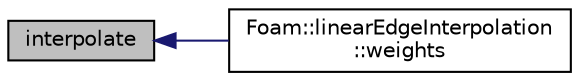 digraph "interpolate"
{
  bgcolor="transparent";
  edge [fontname="Helvetica",fontsize="10",labelfontname="Helvetica",labelfontsize="10"];
  node [fontname="Helvetica",fontsize="10",shape=record];
  rankdir="LR";
  Node1 [label="interpolate",height=0.2,width=0.4,color="black", fillcolor="grey75", style="filled" fontcolor="black"];
  Node1 -> Node2 [dir="back",color="midnightblue",fontsize="10",style="solid",fontname="Helvetica"];
  Node2 [label="Foam::linearEdgeInterpolation\l::weights",height=0.2,width=0.4,color="black",URL="$classFoam_1_1linearEdgeInterpolation.html#a151e8bd489c68f2ea8dc7ec8cec2d8f9",tooltip="Return the interpolation weighting factors. "];
}
